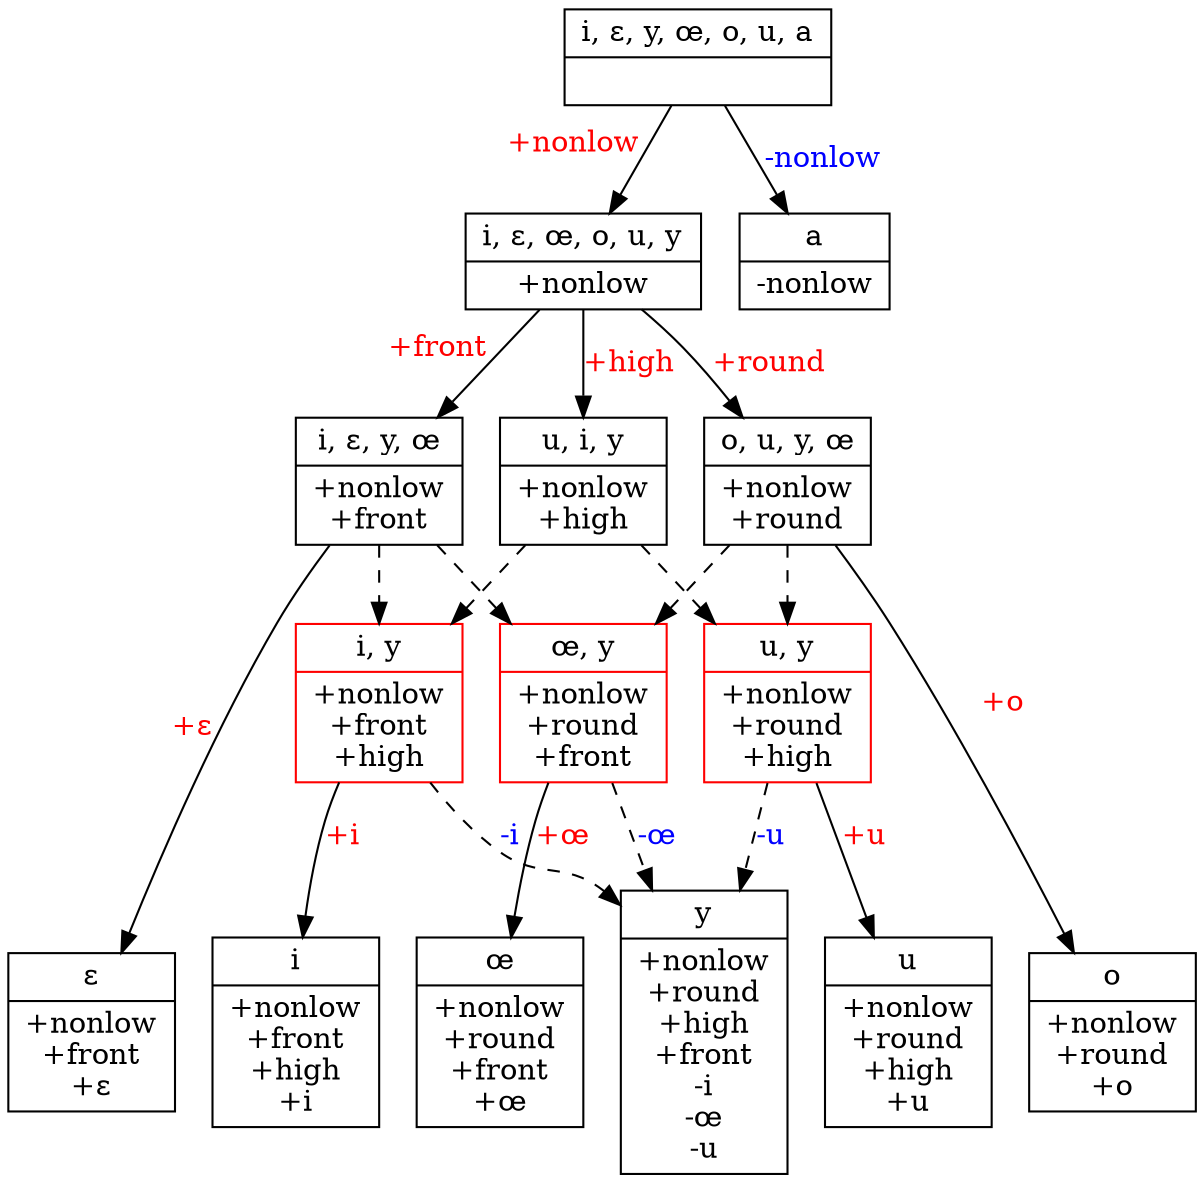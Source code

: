 // None
digraph {
	0 [label="{<segs> i, ɛ, y, œ, o, u, a |<feats>  }",shape=record]
	1 [label="{<segs> i, ɛ, œ, o, u, y |<feats> +nonlow }",shape=record]
	2 [label="{<segs> i, ɛ, y, œ |<feats> +nonlow\n+front }",shape=record]
	3 [label="{<segs> o, u, y, œ |<feats> +nonlow\n+round }",shape=record]
	4 [label="{<segs> u, i, y |<feats> +nonlow\n+high }",shape=record]
	5 [label="{<segs> i |<feats> +nonlow\n+front\n+high\n+i }",shape=record]
	6 [label="{<segs> y |<feats> +nonlow\n+round\n+high\n+front\n-i\n-œ\n-u }",shape=record]
	7 [label="{<segs> u |<feats> +nonlow\n+round\n+high\n+u }",shape=record]
	8 [label="{<segs> ɛ |<feats> +nonlow\n+front\n+ɛ }",shape=record]
	9 [label="{<segs> œ |<feats> +nonlow\n+round\n+front\n+œ }",shape=record]
	10 [label="{<segs> o |<feats> +nonlow\n+round\n+o }",shape=record]
	11 [label="{<segs> a |<feats> -nonlow }",shape=record]
	12 [label="{<segs> œ, y |<feats> +nonlow\n+round\n+front }",shape=record,color=red]
	13 [label="{<segs> i, y |<feats> +nonlow\n+front\n+high }",shape=record,color=red]
	14 [label="{<segs> u, y |<feats> +nonlow\n+round\n+high }",shape=record,color=red]

	0 -> 1 [xlabel="+nonlow",fontcolor=red]
	0 -> 11 [label="-nonlow",fontcolor=blue]
	1 -> 2 [xlabel="+front",fontcolor=red]
	1 -> 3 [label="+round",fontcolor=red]
	1 -> 4 [label="+high",fontcolor=red]
	2 -> 8 [xlabel="+ɛ",fontcolor=red]
	2 -> 12 [style=dashed]
	2 -> 13 [style=dashed]
	3 -> 10 [label="+o",fontcolor=red]
	3 -> 12 [style=dashed]
	3 -> 14 [style=dashed]
	4 -> 13 [style=dashed]
	4 -> 14 [style=dashed]
	12 -> 6 [style=dashed,label="-œ",fontcolor=blue]
	12 -> 9 [label="+œ",fontcolor=red]
	13 -> 5 [label="+i",fontcolor=red]
	13 -> 6 [style=dashed,label="-i",fontcolor=blue]
	14 -> 6 [style=dashed,label="-u",fontcolor=blue]
	14 -> 7 [label="+u",fontcolor=red]
{rank=same; 5 6 7 8 9 10}
}